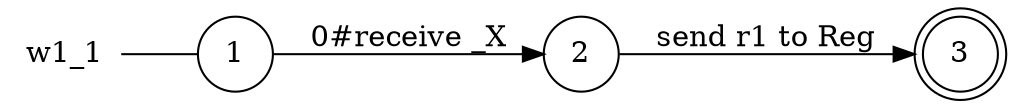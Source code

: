 digraph w1_1 {
	rankdir="LR";
	n_0 [label="w1_1", shape="plaintext"];
	n_1 [id="1", shape=circle, label="1"];
	n_0 -> n_1 [arrowhead=none];
	n_2 [id="2", shape=circle, label="2"];
	n_3 [id="3", shape=doublecircle, label="3"];

	n_1 -> n_2 [id="[$e|0]", label="0#receive _X"];
	n_2 -> n_3 [id="[$e|1]", label="send r1 to Reg"];
}
